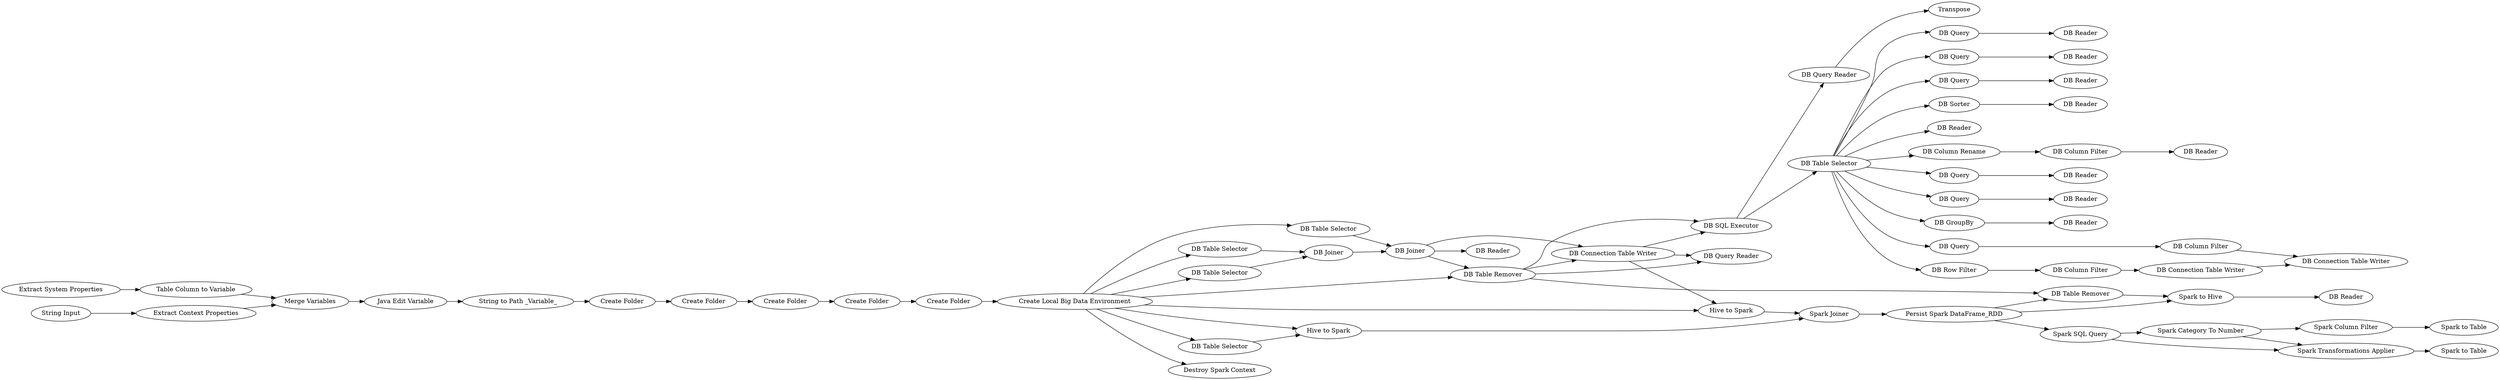 digraph {
	"1428536303066473945_76" [label="Create Local Big Data Environment"]
	"-3847182349427772733_1924" [label="DB Query"]
	"-3847182349427772733_1874" [label="DB GroupBy"]
	"-3847182349427772733_1868" [label="DB Table Remover"]
	"-3847182349427772733_1905" [label="Spark SQL Query"]
	"-3847182349427772733_1916" [label="DB Column Rename"]
	"1428536303066473945_49" [label="Java Edit Variable"]
	"-3847182349427772733_1858" [label="DB Joiner"]
	"-3847182349427772733_1926" [label="DB Query"]
	"-3847182349427772733_1906" [label="Spark Category To Number"]
	"-3847182349427772733_1956" [label="Spark to Table"]
	"1428536303066473945_48" [label="String to Path _Variable_"]
	"-3847182349427772733_1946" [label="DB Column Filter"]
	"-3847182349427772733_1872" [label="DB Reader"]
	"-3847182349427772733_1921" [label="DB Query"]
	"-3847182349427772733_1861" [label="DB Table Remover"]
	"1428536303066473945_53" [label="Create Folder"]
	"-3847182349427772733_1865" [label="Spark Joiner"]
	"-3847182349427772733_1951" [label=Transpose]
	"-3847182349427772733_1875" [label="DB Reader"]
	"-3847182349427772733_1928" [label="DB Reader"]
	"-3847182349427772733_1899" [label="Destroy Spark Context"]
	"-3847182349427772733_3" [label="DB Table Selector"]
	"-3847182349427772733_1870" [label="DB Reader"]
	"-3847182349427772733_1908" [label="Spark to Table"]
	"1428536303066473945_28" [label="Extract System Properties"]
	"-3847182349427772733_1941" [label="DB Query"]
	"-3847182349427772733_1940" [label="DB Reader"]
	"-3847182349427772733_1913" [label="DB Query"]
	"-3847182349427772733_1873" [label="DB Sorter"]
	"-3847182349427772733_1922" [label="DB Reader"]
	"1428536303066473945_50" [label="Merge Variables"]
	"-3847182349427772733_1917" [label="DB Column Filter"]
	"-3847182349427772733_1925" [label="DB Reader"]
	"-3847182349427772733_1944" [label="DB Reader"]
	"-3847182349427772733_1871" [label="DB Query Reader"]
	"-3847182349427772733_1938" [label="DB Column Filter"]
	"-3847182349427772733_1866" [label="DB SQL Executor"]
	"-3847182349427772733_1890" [label="DB Query Reader"]
	"-3847182349427772733_1927" [label="DB Query"]
	"1428536303066473945_59" [label="Create Folder"]
	"-3847182349427772733_2" [label="DB Table Selector"]
	"1428536303066473945_51" [label="Table Column to Variable"]
	"-3847182349427772733_4" [label="DB Table Selector"]
	"-3847182349427772733_1907" [label="Spark Transformations Applier"]
	"1428536303066473945_61" [label="Extract Context Properties"]
	"1428536303066473945_60" [label="Create Folder"]
	"-3847182349427772733_1860" [label="DB Connection Table Writer"]
	"-3847182349427772733_1909" [label="Spark Column Filter"]
	"-3847182349427772733_1954" [label="Spark to Hive"]
	"-3847182349427772733_1920" [label="DB Row Filter"]
	"-3847182349427772733_1937" [label="DB Connection Table Writer"]
	"-3847182349427772733_1864" [label="DB Table Selector"]
	"-3847182349427772733_1923" [label="DB Reader"]
	"-3847182349427772733_1945" [label="DB Connection Table Writer"]
	"-3847182349427772733_1904" [label="Persist Spark DataFrame_RDD"]
	"-3847182349427772733_1943" [label="DB Reader"]
	"-3847182349427772733_1947" [label="String Input"]
	"-3847182349427772733_1914" [label="DB Reader"]
	"-3847182349427772733_1952" [label="Hive to Spark"]
	"1428536303066473945_52" [label="Create Folder"]
	"1428536303066473945_47" [label="Create Folder"]
	"-3847182349427772733_1953" [label="Hive to Spark"]
	"-3847182349427772733_1859" [label="DB Joiner"]
	"-3847182349427772733_1869" [label="DB Table Selector"]
	"-3847182349427772733_1860" -> "-3847182349427772733_1866"
	"-3847182349427772733_1869" -> "-3847182349427772733_1921"
	"-3847182349427772733_1927" -> "-3847182349427772733_1928"
	"-3847182349427772733_1954" -> "-3847182349427772733_1872"
	"-3847182349427772733_1858" -> "-3847182349427772733_1859"
	"-3847182349427772733_1926" -> "-3847182349427772733_1946"
	"-3847182349427772733_1904" -> "-3847182349427772733_1868"
	"1428536303066473945_60" -> "1428536303066473945_59"
	"-3847182349427772733_1869" -> "-3847182349427772733_1941"
	"-3847182349427772733_1869" -> "-3847182349427772733_1927"
	"-3847182349427772733_1874" -> "-3847182349427772733_1875"
	"-3847182349427772733_1909" -> "-3847182349427772733_1908"
	"-3847182349427772733_3" -> "-3847182349427772733_1858"
	"1428536303066473945_53" -> "1428536303066473945_60"
	"-3847182349427772733_1866" -> "-3847182349427772733_1869"
	"-3847182349427772733_1905" -> "-3847182349427772733_1906"
	"-3847182349427772733_1904" -> "-3847182349427772733_1954"
	"-3847182349427772733_1921" -> "-3847182349427772733_1922"
	"1428536303066473945_49" -> "1428536303066473945_48"
	"-3847182349427772733_1859" -> "-3847182349427772733_1861"
	"-3847182349427772733_2" -> "-3847182349427772733_1858"
	"-3847182349427772733_1890" -> "-3847182349427772733_1951"
	"-3847182349427772733_1869" -> "-3847182349427772733_1874"
	"-3847182349427772733_1913" -> "-3847182349427772733_1914"
	"1428536303066473945_76" -> "-3847182349427772733_1953"
	"-3847182349427772733_1861" -> "-3847182349427772733_1866"
	"1428536303066473945_76" -> "-3847182349427772733_1861"
	"-3847182349427772733_1938" -> "-3847182349427772733_1937"
	"-3847182349427772733_1869" -> "-3847182349427772733_1924"
	"-3847182349427772733_1941" -> "-3847182349427772733_1944"
	"1428536303066473945_51" -> "1428536303066473945_50"
	"1428536303066473945_76" -> "-3847182349427772733_2"
	"-3847182349427772733_1952" -> "-3847182349427772733_1865"
	"-3847182349427772733_1869" -> "-3847182349427772733_1940"
	"-3847182349427772733_1916" -> "-3847182349427772733_1917"
	"1428536303066473945_76" -> "-3847182349427772733_4"
	"-3847182349427772733_1865" -> "-3847182349427772733_1904"
	"-3847182349427772733_1869" -> "-3847182349427772733_1926"
	"-3847182349427772733_1917" -> "-3847182349427772733_1923"
	"1428536303066473945_28" -> "1428536303066473945_51"
	"-3847182349427772733_1868" -> "-3847182349427772733_1954"
	"-3847182349427772733_1861" -> "-3847182349427772733_1868"
	"1428536303066473945_47" -> "1428536303066473945_52"
	"-3847182349427772733_1904" -> "-3847182349427772733_1905"
	"-3847182349427772733_1869" -> "-3847182349427772733_1916"
	"1428536303066473945_76" -> "-3847182349427772733_3"
	"-3847182349427772733_1864" -> "-3847182349427772733_1952"
	"-3847182349427772733_1906" -> "-3847182349427772733_1907"
	"-3847182349427772733_1947" -> "1428536303066473945_61"
	"-3847182349427772733_1873" -> "-3847182349427772733_1870"
	"1428536303066473945_76" -> "-3847182349427772733_1899"
	"-3847182349427772733_1937" -> "-3847182349427772733_1945"
	"-3847182349427772733_1946" -> "-3847182349427772733_1945"
	"-3847182349427772733_1860" -> "-3847182349427772733_1871"
	"-3847182349427772733_1860" -> "-3847182349427772733_1953"
	"-3847182349427772733_1861" -> "-3847182349427772733_1860"
	"-3847182349427772733_1869" -> "-3847182349427772733_1873"
	"-3847182349427772733_1861" -> "-3847182349427772733_1871"
	"1428536303066473945_48" -> "1428536303066473945_47"
	"1428536303066473945_59" -> "1428536303066473945_76"
	"-3847182349427772733_1924" -> "-3847182349427772733_1925"
	"-3847182349427772733_1869" -> "-3847182349427772733_1913"
	"1428536303066473945_50" -> "1428536303066473945_49"
	"-3847182349427772733_1953" -> "-3847182349427772733_1865"
	"1428536303066473945_52" -> "1428536303066473945_53"
	"-3847182349427772733_4" -> "-3847182349427772733_1859"
	"-3847182349427772733_1869" -> "-3847182349427772733_1920"
	"-3847182349427772733_1920" -> "-3847182349427772733_1938"
	"-3847182349427772733_1906" -> "-3847182349427772733_1909"
	"-3847182349427772733_1907" -> "-3847182349427772733_1956"
	"1428536303066473945_76" -> "-3847182349427772733_1952"
	"-3847182349427772733_1859" -> "-3847182349427772733_1943"
	"1428536303066473945_61" -> "1428536303066473945_50"
	"-3847182349427772733_1866" -> "-3847182349427772733_1890"
	"-3847182349427772733_1905" -> "-3847182349427772733_1907"
	"-3847182349427772733_1859" -> "-3847182349427772733_1860"
	"1428536303066473945_76" -> "-3847182349427772733_1864"
	rankdir=LR
}
